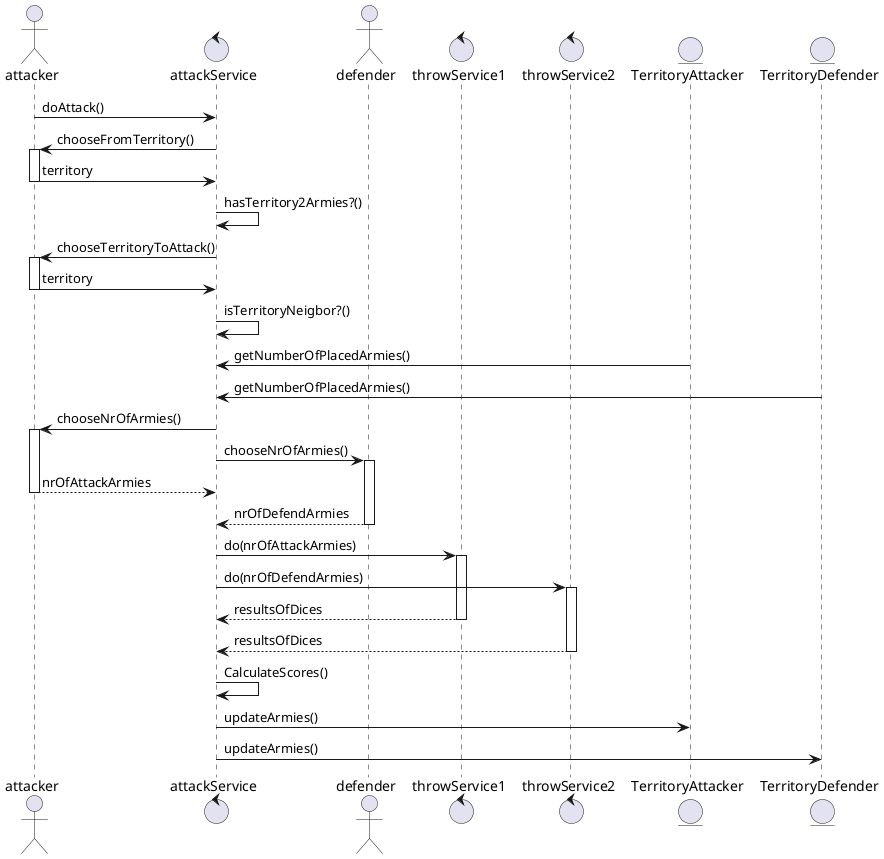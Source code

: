 @startuml
actor attacker
control attackService
actor defender
control throwService1
control throwService2
entity TerritoryAttacker
entity TerritoryDefender

attacker -> attackService : doAttack()
attackService -> attacker : chooseFromTerritory()
activate attacker
attacker -> attackService : territory
deactivate attacker
attackService -> attackService : hasTerritory2Armies?()
attackService -> attacker : chooseTerritoryToAttack()
activate attacker
attacker -> attackService : territory
deactivate attacker
attackService -> attackService : isTerritoryNeigbor?()

TerritoryAttacker -> attackService : getNumberOfPlacedArmies()
TerritoryDefender -> attackService : getNumberOfPlacedArmies()

attackService -> attacker : chooseNrOfArmies()
activate attacker
attackService -> defender : chooseNrOfArmies()
activate defender

attacker --> attackService : nrOfAttackArmies
deactivate attacker
defender --> attackService : nrOfDefendArmies
deactivate defender

attackService -> throwService1 : do(nrOfAttackArmies)
activate throwService1
attackService -> throwService2 : do(nrOfDefendArmies)
activate throwService2
throwService1 --> attackService : resultsOfDices
deactivate throwService1
throwService2 --> attackService : resultsOfDices
deactivate throwService2

attackService -> attackService : CalculateScores()

attackService -> TerritoryAttacker : updateArmies()
attackService -> TerritoryDefender : updateArmies()



@enduml
